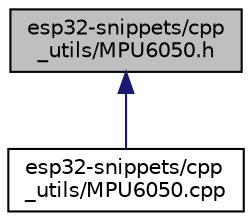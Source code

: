 digraph "esp32-snippets/cpp_utils/MPU6050.h"
{
  edge [fontname="Helvetica",fontsize="10",labelfontname="Helvetica",labelfontsize="10"];
  node [fontname="Helvetica",fontsize="10",shape=record];
  Node7 [label="esp32-snippets/cpp\l_utils/MPU6050.h",height=0.2,width=0.4,color="black", fillcolor="grey75", style="filled", fontcolor="black"];
  Node7 -> Node8 [dir="back",color="midnightblue",fontsize="10",style="solid",fontname="Helvetica"];
  Node8 [label="esp32-snippets/cpp\l_utils/MPU6050.cpp",height=0.2,width=0.4,color="black", fillcolor="white", style="filled",URL="$_m_p_u6050_8cpp.html"];
}
